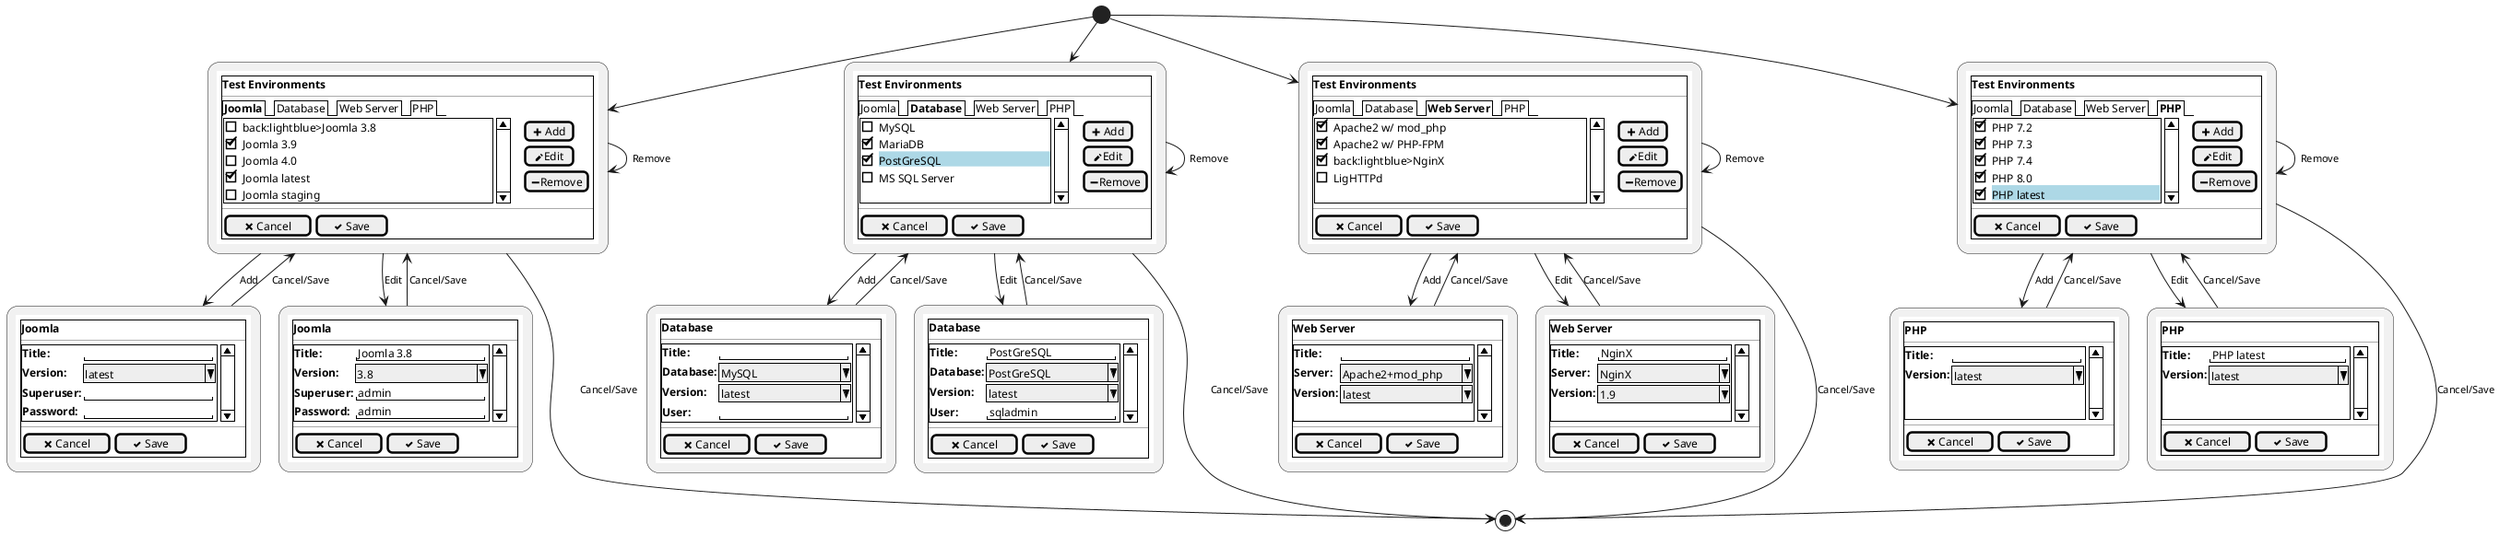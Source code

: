 @startuml
!unquoted procedure SALT($x)
"{{
salt
%invoke_procedure("_"+$x)
}}" as $x
!endprocedure

!procedure _chooseJ()
{+
**Test Environments**
---
    {/ <b>Joomla | Database | Web Server | PHP }
    {
        {SI
            [] back:lightblue>Joomla 3.8                                        <&blank>
            [X] Joomla 3.9
            [] Joomla 4.0
            [X] Joomla latest
            [] Joomla staging
        }|
        {[<&plus> Add]
        [<&pencil>Edit]
        [<&minus>Remove]}
    }
---
{[ <&x> Cancel ] | [ <&check> Save ]}
}
!endprocedure

!procedure _addJ()
{+
**Joomla**
---
{SI
**Title:**     | "                 "
**Version:**   | ^latest          ^
**Superuser:** | "                 "
**Password:**  | "                 "
}
---
{[ <&x> Cancel ] | [ <&check> Save ]}
}
!endprocedure

!procedure _editJ()
{+
**Joomla**
---
{SI
**Title:**     | "Joomla 3.8       "
**Version:**   | ^3.8             ^
**Superuser:** | "admin            "
**Password:**  | "admin            "
}
---
{[ <&x> Cancel ] | [ <&check> Save ]}
}
!endprocedure

!procedure _chooseD()
{+
**Test Environments**
---
    {/ Joomla | <b>Database | Web Server | PHP }
    {
        {SI
            [] MySQL
            [X] MariaDB
            [X] <back:lightblue>PostGreSQL                                      <&blank>
            [] MS SQL Server
            <&blank>
        }|
        {[<&plus> Add]
        [<&pencil>Edit]
        [<&minus>Remove]}
    }
---
{[ <&x> Cancel ] | [ <&check> Save ]}
}
!endprocedure

!procedure _addD()
{+
**Database**
---
{SI
**Title:**     | "                 "
**Database:**  | ^MySQL           ^
**Version:**   | ^latest          ^
**User:**      | "                 "
}
---
{[ <&x> Cancel ] | [ <&check> Save ]}
}
!endprocedure

!procedure _editD()
{+
**Database**
---
{SI
**Title:**     | "PostGreSQL       "
**Database:**  | ^PostGreSQL      ^
**Version:**   | ^latest          ^
**User:**      | "sqladmin         "
}
---
{[ <&x> Cancel ] | [ <&check> Save ]}
}
!endprocedure

!procedure _chooseW()
{+
**Test Environments**
---
    {/ Joomla | Database | <b>Web Server | PHP }
    {
        {SI
            [X] Apache2 w/ mod_php
            [X] Apache2 w/ PHP-FPM
            [X] back:lightblue>NginX                                                 <&blank>
            [] LigHTTPd
            <&blank>
        }|
        {[<&plus> Add]
        [<&pencil>Edit]
        [<&minus>Remove]}
    }
---
{[ <&x> Cancel ] | [ <&check> Save ]}
}
!endprocedure

!procedure _addW()
{+
**Web Server**
---
{SI
**Title:**     | "                 "
**Server:**    | ^Apache2+mod_php ^
**Version:**   | ^latest          ^
<&blank>
}
---
{[ <&x> Cancel ] | [ <&check> Save ]}
}
!endprocedure

!procedure _editW()
{+
**Web Server**
---
{SI
**Title:**     | "NginX            "
**Server:**    | ^NginX           ^
**Version:**   | ^1.9             ^
<&blank>
}
---
{[ <&x> Cancel ] | [ <&check> Save ]}
}
!endprocedure

!procedure _chooseP()
{+
**Test Environments**
---
    {/ Joomla | Database | Web Server | <b>PHP }
    {
        {SI
            [X] PHP 7.2
            [X] PHP 7.3
            [X] PHP 7.4
            [X] PHP 8.0
            [X] <back:lightblue>PHP latest                                        <&blank>
        }|
        {[<&plus> Add]
        [<&pencil>Edit]
        [<&minus>Remove]}
    }
---
{[ <&x> Cancel ] | [ <&check> Save ]}
}
!endprocedure

!procedure _addP()
{+
**PHP**
---
{SI
**Title:**     | "                 "
**Version:**   | ^latest          ^
<&blank>
<&blank>
}
---
{[ <&x> Cancel ] | [ <&check> Save ]}
}
!endprocedure

!procedure _editP()
{+
**PHP**
---
{SI
**Title:**     | "PHP latest        "
**Version:**   | ^latest           ^
<&blank>
<&blank>
}
---
{[ <&x> Cancel ] | [ <&check> Save ]}
}
!endprocedure

(*) --> SALT(chooseJ)
-> [Remove] chooseJ
--> [Add] SALT(addJ)
-> [Cancel/Save] chooseJ
--> [Edit] SALT(editJ)
-> [Cancel/Save] chooseJ
---> [Cancel/Save] (*)
(*) --> SALT(chooseD)
-> [Remove] chooseD
--> [Add] SALT(addD)
-> [Cancel/Save] chooseD
--> [Edit] SALT(editD)
-> [Cancel/Save] chooseD
---> [Cancel/Save] (*)
(*) --> SALT(chooseW)
--> [Remove] chooseW
--> [Add] SALT(addW)
-> [Cancel/Save] chooseW
--> [Edit] SALT(editW)
-> [Cancel/Save] chooseW
---> [Cancel/Save] (*)
(*) --> SALT(chooseP)
-> [Remove] chooseP
--> [Add] SALT(addP)
-> [Cancel/Save] chooseP
--> [Edit] SALT(editP)
-> [Cancel/Save] chooseP
---> [Cancel/Save] (*)
@enduml
